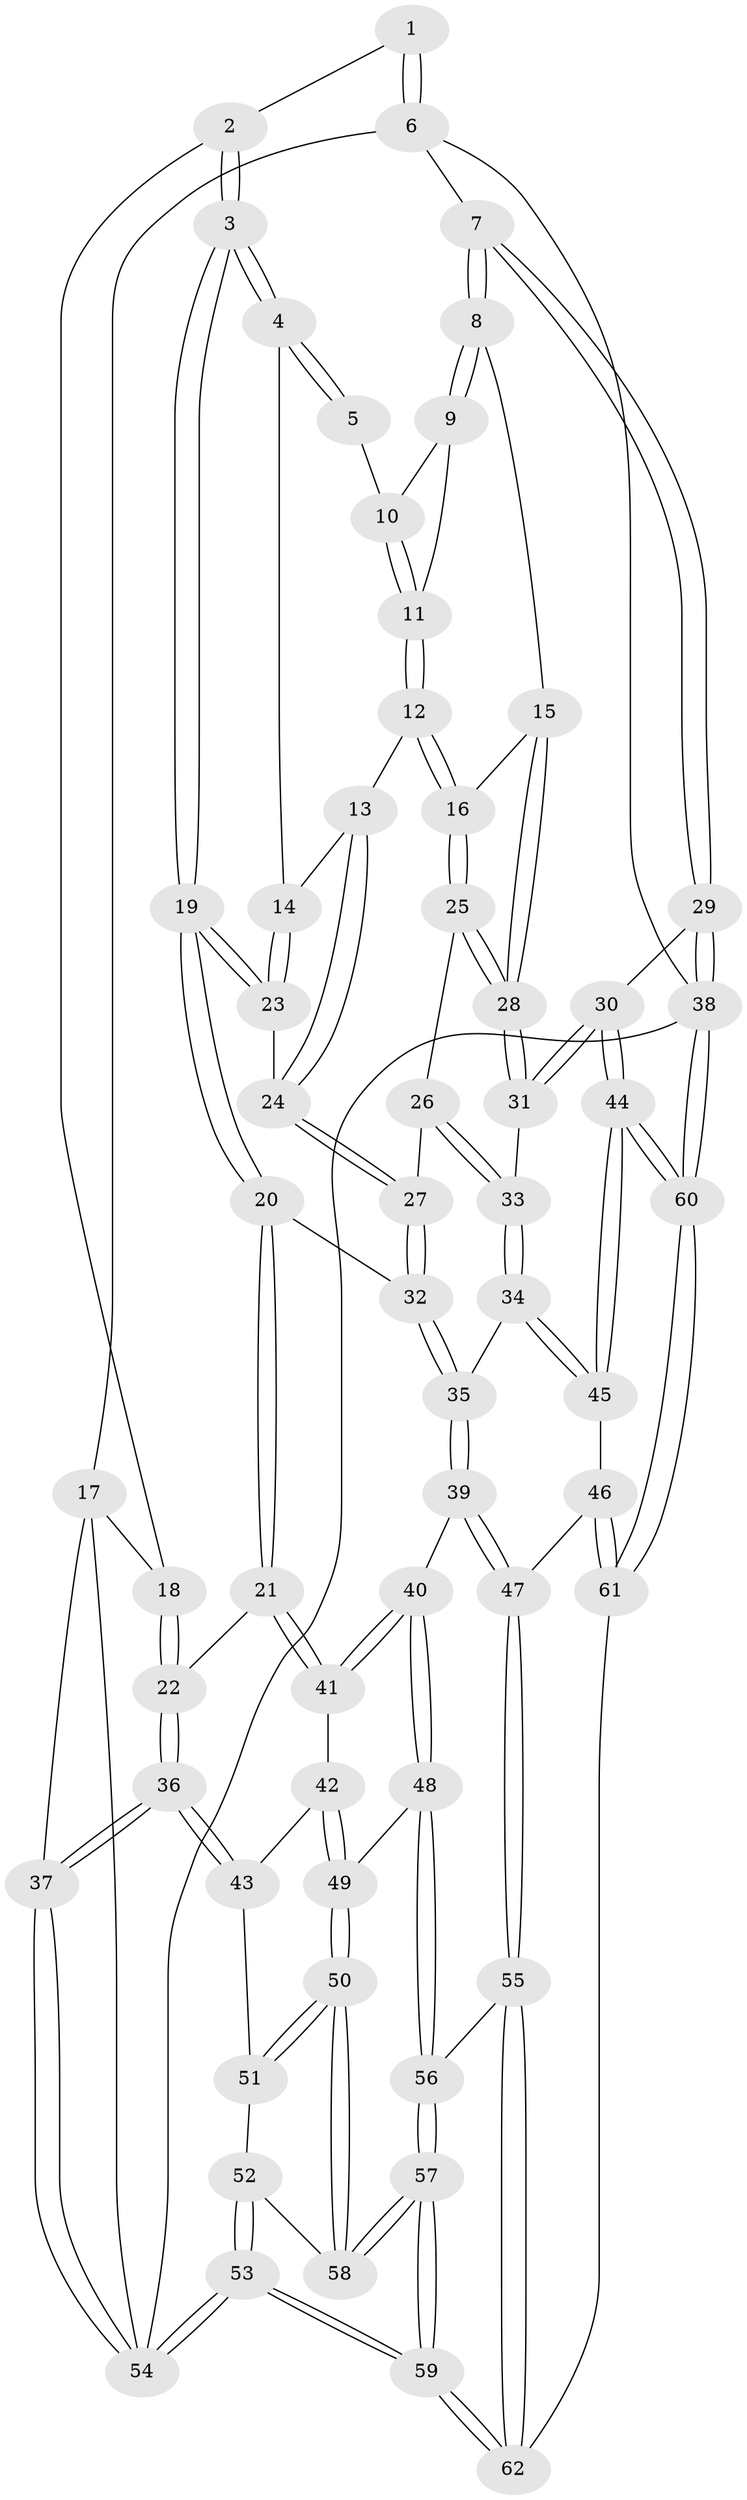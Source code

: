 // Generated by graph-tools (version 1.1) at 2025/38/03/09/25 02:38:26]
// undirected, 62 vertices, 152 edges
graph export_dot {
graph [start="1"]
  node [color=gray90,style=filled];
  1 [pos="+0.6408146858817511+0"];
  2 [pos="+0.06701329925488221+0"];
  3 [pos="+0.2546264654533651+0.06636447801616636"];
  4 [pos="+0.5487420843062564+0.07882294847282216"];
  5 [pos="+0.6359469822189052+0"];
  6 [pos="+1+0"];
  7 [pos="+1+0"];
  8 [pos="+0.9570460926783497+0.16609041595736013"];
  9 [pos="+0.8093519973630448+0.11822947398374735"];
  10 [pos="+0.6711525232499586+0"];
  11 [pos="+0.6858576222147119+0.16006204463618504"];
  12 [pos="+0.6711883271728828+0.18977813144621059"];
  13 [pos="+0.615063947882338+0.2073992147305304"];
  14 [pos="+0.5528087369059043+0.16947226502803106"];
  15 [pos="+0.9552860142816494+0.16791976601840217"];
  16 [pos="+0.7827433408185237+0.2680743256055583"];
  17 [pos="+0+0"];
  18 [pos="+0+0"];
  19 [pos="+0.3223672482906076+0.2750982375780888"];
  20 [pos="+0.3028257881219164+0.40045214721501726"];
  21 [pos="+0.30078400058226423+0.4026045321050689"];
  22 [pos="+0.1631755238022848+0.4310099851248754"];
  23 [pos="+0.4387305532846636+0.23418797733572785"];
  24 [pos="+0.6135540074215693+0.3241252131977825"];
  25 [pos="+0.74631344363475+0.3480907915885019"];
  26 [pos="+0.7415125677078693+0.34999339685919745"];
  27 [pos="+0.6246228061529613+0.37587096051119506"];
  28 [pos="+0.8740532953452939+0.4604502866641896"];
  29 [pos="+1+0.6515220519972945"];
  30 [pos="+1+0.6502817966634222"];
  31 [pos="+0.9014749174543699+0.5340192110253366"];
  32 [pos="+0.567873844349659+0.45170444494557466"];
  33 [pos="+0.7357150884295002+0.5651925977471204"];
  34 [pos="+0.6970411494772687+0.5780760415373343"];
  35 [pos="+0.5971274353066635+0.5088818639596813"];
  36 [pos="+0+0.4921086013523119"];
  37 [pos="+0+0.486765506519088"];
  38 [pos="+1+1"];
  39 [pos="+0.4855830919055575+0.6787562618279755"];
  40 [pos="+0.42127088045206357+0.656445112215815"];
  41 [pos="+0.30112521094639283+0.40448716495651893"];
  42 [pos="+0.2577072875561569+0.660906638138877"];
  43 [pos="+0.07460979817828053+0.6461815264821622"];
  44 [pos="+0.7370393251683742+0.8518347204002688"];
  45 [pos="+0.6767118713272909+0.8114538080745416"];
  46 [pos="+0.6266002529868618+0.8119267278603799"];
  47 [pos="+0.5654018268856+0.8094581938912744"];
  48 [pos="+0.3230750578788861+0.7378684555450005"];
  49 [pos="+0.2806684219093861+0.7367144392796927"];
  50 [pos="+0.2306486857944921+0.7809779910895664"];
  51 [pos="+0.08098969818331411+0.658931871608395"];
  52 [pos="+0.08364756009763527+0.7984620141197197"];
  53 [pos="+0+1"];
  54 [pos="+0+1"];
  55 [pos="+0.46957169768028184+0.8789054267530284"];
  56 [pos="+0.4315221076002961+0.8704837682124446"];
  57 [pos="+0.228015524497251+0.935798627879856"];
  58 [pos="+0.22071015428175103+0.8099906310289672"];
  59 [pos="+0.015131366673013376+1"];
  60 [pos="+0.8245563665399238+1"];
  61 [pos="+0.5115644704845512+1"];
  62 [pos="+0.46521499733271154+1"];
  1 -- 2;
  1 -- 6;
  1 -- 6;
  2 -- 3;
  2 -- 3;
  2 -- 18;
  3 -- 4;
  3 -- 4;
  3 -- 19;
  3 -- 19;
  4 -- 5;
  4 -- 5;
  4 -- 14;
  5 -- 10;
  6 -- 7;
  6 -- 17;
  6 -- 38;
  7 -- 8;
  7 -- 8;
  7 -- 29;
  7 -- 29;
  8 -- 9;
  8 -- 9;
  8 -- 15;
  9 -- 10;
  9 -- 11;
  10 -- 11;
  10 -- 11;
  11 -- 12;
  11 -- 12;
  12 -- 13;
  12 -- 16;
  12 -- 16;
  13 -- 14;
  13 -- 24;
  13 -- 24;
  14 -- 23;
  14 -- 23;
  15 -- 16;
  15 -- 28;
  15 -- 28;
  16 -- 25;
  16 -- 25;
  17 -- 18;
  17 -- 37;
  17 -- 54;
  18 -- 22;
  18 -- 22;
  19 -- 20;
  19 -- 20;
  19 -- 23;
  19 -- 23;
  20 -- 21;
  20 -- 21;
  20 -- 32;
  21 -- 22;
  21 -- 41;
  21 -- 41;
  22 -- 36;
  22 -- 36;
  23 -- 24;
  24 -- 27;
  24 -- 27;
  25 -- 26;
  25 -- 28;
  25 -- 28;
  26 -- 27;
  26 -- 33;
  26 -- 33;
  27 -- 32;
  27 -- 32;
  28 -- 31;
  28 -- 31;
  29 -- 30;
  29 -- 38;
  29 -- 38;
  30 -- 31;
  30 -- 31;
  30 -- 44;
  30 -- 44;
  31 -- 33;
  32 -- 35;
  32 -- 35;
  33 -- 34;
  33 -- 34;
  34 -- 35;
  34 -- 45;
  34 -- 45;
  35 -- 39;
  35 -- 39;
  36 -- 37;
  36 -- 37;
  36 -- 43;
  36 -- 43;
  37 -- 54;
  37 -- 54;
  38 -- 60;
  38 -- 60;
  38 -- 54;
  39 -- 40;
  39 -- 47;
  39 -- 47;
  40 -- 41;
  40 -- 41;
  40 -- 48;
  40 -- 48;
  41 -- 42;
  42 -- 43;
  42 -- 49;
  42 -- 49;
  43 -- 51;
  44 -- 45;
  44 -- 45;
  44 -- 60;
  44 -- 60;
  45 -- 46;
  46 -- 47;
  46 -- 61;
  46 -- 61;
  47 -- 55;
  47 -- 55;
  48 -- 49;
  48 -- 56;
  48 -- 56;
  49 -- 50;
  49 -- 50;
  50 -- 51;
  50 -- 51;
  50 -- 58;
  50 -- 58;
  51 -- 52;
  52 -- 53;
  52 -- 53;
  52 -- 58;
  53 -- 54;
  53 -- 54;
  53 -- 59;
  53 -- 59;
  55 -- 56;
  55 -- 62;
  55 -- 62;
  56 -- 57;
  56 -- 57;
  57 -- 58;
  57 -- 58;
  57 -- 59;
  57 -- 59;
  59 -- 62;
  59 -- 62;
  60 -- 61;
  60 -- 61;
  61 -- 62;
}
